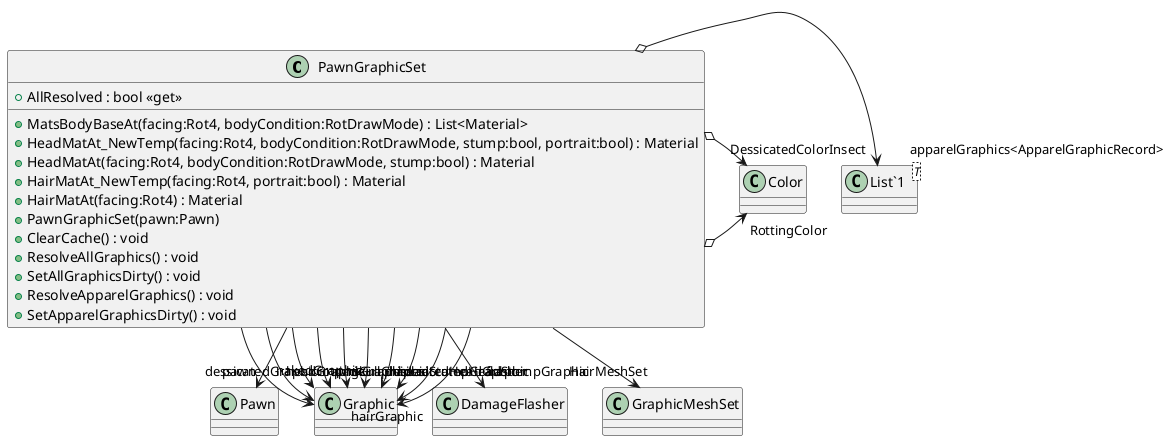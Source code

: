 @startuml
class PawnGraphicSet {
    + AllResolved : bool <<get>>
    + MatsBodyBaseAt(facing:Rot4, bodyCondition:RotDrawMode) : List<Material>
    + HeadMatAt_NewTemp(facing:Rot4, bodyCondition:RotDrawMode, stump:bool, portrait:bool) : Material
    + HeadMatAt(facing:Rot4, bodyCondition:RotDrawMode, stump:bool) : Material
    + HairMatAt_NewTemp(facing:Rot4, portrait:bool) : Material
    + HairMatAt(facing:Rot4) : Material
    + PawnGraphicSet(pawn:Pawn)
    + ClearCache() : void
    + ResolveAllGraphics() : void
    + SetAllGraphicsDirty() : void
    + ResolveApparelGraphics() : void
    + SetApparelGraphicsDirty() : void
}
class "List`1"<T> {
}
PawnGraphicSet --> "pawn" Pawn
PawnGraphicSet --> "nakedGraphic" Graphic
PawnGraphicSet --> "rottingGraphic" Graphic
PawnGraphicSet --> "dessicatedGraphic" Graphic
PawnGraphicSet --> "packGraphic" Graphic
PawnGraphicSet --> "flasher" DamageFlasher
PawnGraphicSet --> "headGraphic" Graphic
PawnGraphicSet --> "desiccatedHeadGraphic" Graphic
PawnGraphicSet --> "skullGraphic" Graphic
PawnGraphicSet --> "headStumpGraphic" Graphic
PawnGraphicSet --> "desiccatedHeadStumpGraphic" Graphic
PawnGraphicSet --> "hairGraphic" Graphic
PawnGraphicSet o-> "apparelGraphics<ApparelGraphicRecord>" "List`1"
PawnGraphicSet o-> "RottingColor" Color
PawnGraphicSet o-> "DessicatedColorInsect" Color
PawnGraphicSet --> "HairMeshSet" GraphicMeshSet
@enduml
